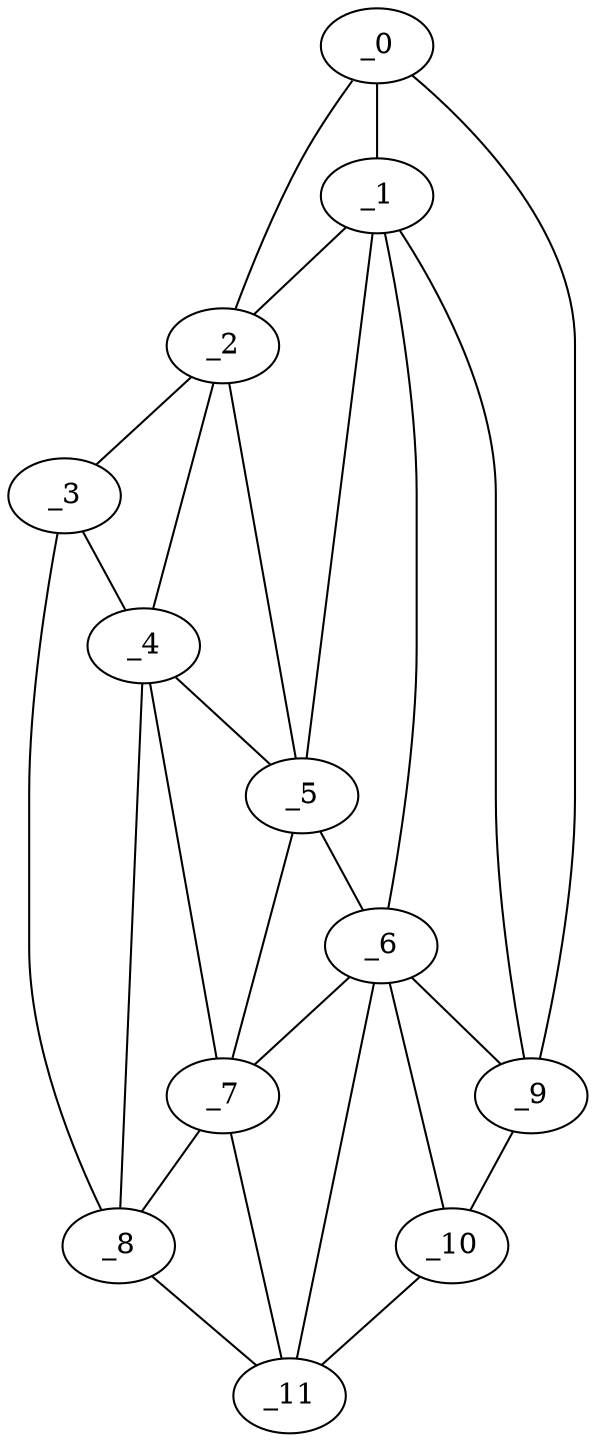 graph "obj10__75.gxl" {
	_0	 [x=5,
		y=23];
	_1	 [x=54,
		y=49];
	_0 -- _1	 [valence=1];
	_2	 [x=54,
		y=69];
	_0 -- _2	 [valence=1];
	_9	 [x=122,
		y=21];
	_0 -- _9	 [valence=1];
	_1 -- _2	 [valence=1];
	_5	 [x=97,
		y=66];
	_1 -- _5	 [valence=2];
	_6	 [x=100,
		y=46];
	_1 -- _6	 [valence=1];
	_1 -- _9	 [valence=2];
	_3	 [x=93,
		y=104];
	_2 -- _3	 [valence=1];
	_4	 [x=95,
		y=95];
	_2 -- _4	 [valence=2];
	_2 -- _5	 [valence=2];
	_3 -- _4	 [valence=2];
	_8	 [x=106,
		y=105];
	_3 -- _8	 [valence=1];
	_4 -- _5	 [valence=2];
	_7	 [x=102,
		y=66];
	_4 -- _7	 [valence=2];
	_4 -- _8	 [valence=1];
	_5 -- _6	 [valence=2];
	_5 -- _7	 [valence=1];
	_6 -- _7	 [valence=2];
	_6 -- _9	 [valence=1];
	_10	 [x=123,
		y=30];
	_6 -- _10	 [valence=2];
	_11	 [x=123,
		y=58];
	_6 -- _11	 [valence=2];
	_7 -- _8	 [valence=1];
	_7 -- _11	 [valence=1];
	_8 -- _11	 [valence=1];
	_9 -- _10	 [valence=1];
	_10 -- _11	 [valence=1];
}
